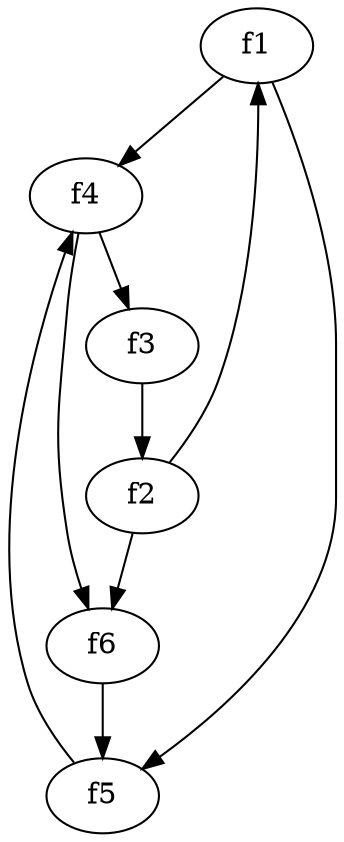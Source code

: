 strict digraph  {
f1;
f2;
f3;
f4;
f5;
f6;
f1 -> f5  [weight=2];
f1 -> f4  [weight=2];
f2 -> f1  [weight=2];
f2 -> f6  [weight=2];
f3 -> f2  [weight=2];
f4 -> f6  [weight=2];
f4 -> f3  [weight=2];
f5 -> f4  [weight=2];
f6 -> f5  [weight=2];
}
